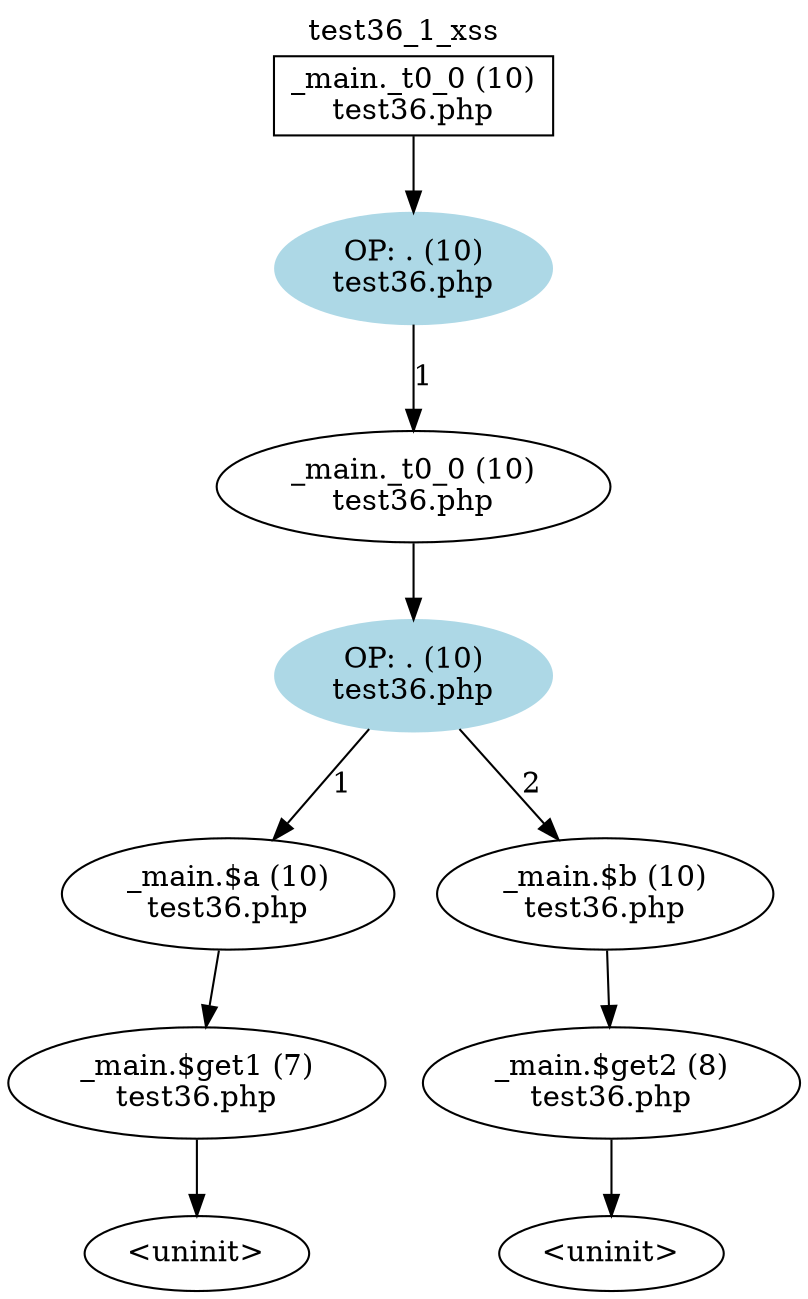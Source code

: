 digraph cfg {
  label="test36_1_xss";
  labelloc=t;
  n1 [shape=box, label="_main._t0_0 (10)\ntest36.php"];
  n2 [shape=ellipse, label="OP: . (10)\ntest36.php",style=filled,color=lightblue];
  n3 [shape=ellipse, label="_main._t0_0 (10)\ntest36.php"];
  n4 [shape=ellipse, label="OP: . (10)\ntest36.php",style=filled,color=lightblue];
  n5 [shape=ellipse, label="_main.$a (10)\ntest36.php"];
  n6 [shape=ellipse, label="_main.$b (10)\ntest36.php"];
  n7 [shape=ellipse, label="_main.$get1 (7)\ntest36.php"];
  n8 [shape=ellipse, label="_main.$get2 (8)\ntest36.php"];
  n9 [shape=ellipse, label="<uninit>"];
  n10 [shape=ellipse, label="<uninit>"];
  n1 -> n2;
  n2 -> n3[label="1"];
  n3 -> n4;
  n4 -> n5[label="1"];
  n4 -> n6[label="2"];
  n5 -> n7;
  n6 -> n8;
  n7 -> n9;
  n8 -> n10;
}
